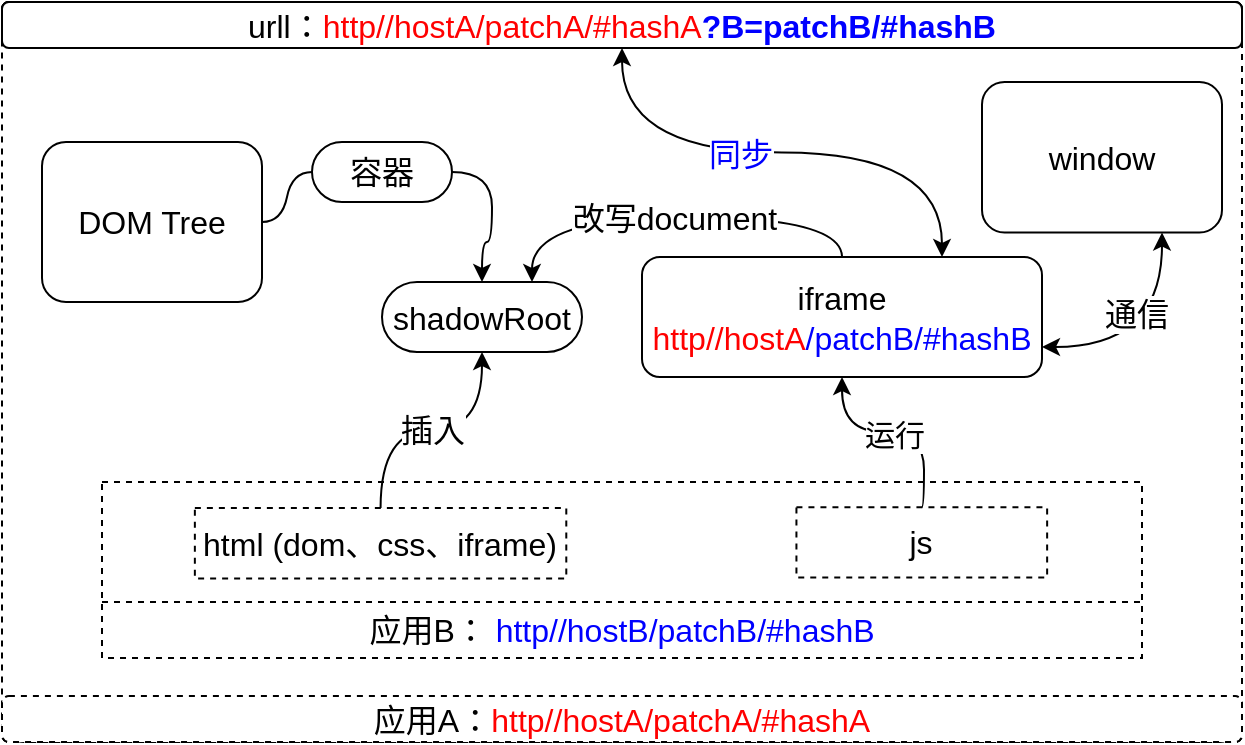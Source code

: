 <mxfile>
    <diagram id="Ax0mkSbOhNJ_BfKVR5W5" name="第 1 页">
        <mxGraphModel dx="1009" dy="640" grid="1" gridSize="10" guides="1" tooltips="1" connect="1" arrows="1" fold="1" page="1" pageScale="1" pageWidth="10000" pageHeight="10000" math="0" shadow="0">
            <root>
                <mxCell id="0"/>
                <mxCell id="1" parent="0"/>
                <mxCell id="45" value="" style="rounded=1;whiteSpace=wrap;html=1;fontColor=#00FF00;arcSize=3;fontSize=16;strokeColor=#FFFFFF;labelBorderColor=none;" parent="1" vertex="1">
                    <mxGeometry x="80" y="70" width="620" height="370" as="geometry"/>
                </mxCell>
                <mxCell id="46" value="应用A：&lt;font color=&quot;#ff0000&quot; style=&quot;font-size: 16px;&quot;&gt;http//hostA/patchA/#hashA&lt;/font&gt;" style="rounded=1;whiteSpace=wrap;html=1;shadow=0;glass=0;dashed=1;sketch=0;gradientColor=none;fontSize=16;labelBorderColor=none;" parent="1" vertex="1">
                    <mxGeometry x="80" y="417" width="620" height="23" as="geometry"/>
                </mxCell>
                <mxCell id="47" value="urll：&lt;font color=&quot;#ff0000&quot; style=&quot;font-size: 16px;&quot;&gt;http//hostA/patchA/#hashA&lt;/font&gt;&lt;span style=&quot;font-weight: 700; font-size: 16px;&quot;&gt;&lt;font color=&quot;#0000ff&quot; style=&quot;font-size: 16px;&quot;&gt;?B=patchB/#hashB&lt;/font&gt;&lt;/span&gt;" style="rounded=1;whiteSpace=wrap;html=1;shadow=0;glass=0;sketch=0;gradientColor=none;fontSize=16;labelBorderColor=none;" parent="1" vertex="1">
                    <mxGeometry x="80" y="70" width="620" height="23" as="geometry"/>
                </mxCell>
                <mxCell id="48" value="DOM Tree" style="rounded=1;whiteSpace=wrap;html=1;fontSize=16;labelBorderColor=none;" parent="1" vertex="1">
                    <mxGeometry x="100" y="140" width="110" height="80" as="geometry"/>
                </mxCell>
                <mxCell id="64" style="edgeStyle=orthogonalEdgeStyle;curved=1;rounded=0;orthogonalLoop=1;jettySize=auto;html=1;exitX=1;exitY=0.5;exitDx=0;exitDy=0;entryX=0.5;entryY=0;entryDx=0;entryDy=0;fontColor=#00FF00;fontSize=16;labelBorderColor=none;" parent="1" source="50" target="59" edge="1">
                    <mxGeometry relative="1" as="geometry"/>
                </mxCell>
                <mxCell id="50" value="容器" style="whiteSpace=wrap;html=1;rounded=1;arcSize=50;align=center;verticalAlign=middle;strokeWidth=1;autosize=1;spacing=4;treeFolding=1;treeMoving=1;newEdgeStyle={&quot;edgeStyle&quot;:&quot;entityRelationEdgeStyle&quot;,&quot;startArrow&quot;:&quot;none&quot;,&quot;endArrow&quot;:&quot;none&quot;,&quot;segment&quot;:10,&quot;curved&quot;:1};fontSize=16;labelBorderColor=none;" parent="1" vertex="1">
                    <mxGeometry x="235" y="140" width="70" height="30" as="geometry"/>
                </mxCell>
                <mxCell id="51" value="" style="edgeStyle=entityRelationEdgeStyle;startArrow=none;endArrow=none;segment=10;curved=1;exitX=1;exitY=0.5;exitDx=0;exitDy=0;fontSize=16;labelBorderColor=none;" parent="1" source="48" target="50" edge="1">
                    <mxGeometry relative="1" as="geometry">
                        <mxPoint x="185" y="140" as="sourcePoint"/>
                    </mxGeometry>
                </mxCell>
                <mxCell id="52" value="" style="group;fontSize=16;labelBorderColor=none;" parent="1" vertex="1" connectable="0">
                    <mxGeometry x="130" y="310" width="520" height="88" as="geometry"/>
                </mxCell>
                <mxCell id="53" value="" style="rounded=0;whiteSpace=wrap;html=1;shadow=0;glass=0;dashed=1;sketch=0;gradientColor=none;fontSize=16;labelBorderColor=none;" parent="52" vertex="1">
                    <mxGeometry width="520" height="88" as="geometry"/>
                </mxCell>
                <mxCell id="54" value="应用B： &lt;font color=&quot;#0000ff&quot; style=&quot;font-size: 16px;&quot;&gt;http//hostB/patchB/#hashB&lt;/font&gt;" style="rounded=0;whiteSpace=wrap;html=1;shadow=0;glass=0;dashed=1;sketch=0;gradientColor=none;fontSize=16;labelBorderColor=none;" parent="52" vertex="1">
                    <mxGeometry y="60" width="520" height="28" as="geometry"/>
                </mxCell>
                <mxCell id="55" value="html (dom、css、iframe)" style="rounded=0;whiteSpace=wrap;html=1;shadow=0;glass=0;dashed=1;sketch=0;gradientColor=none;fontSize=16;labelBorderColor=none;" parent="52" vertex="1">
                    <mxGeometry x="46.429" y="13.0" width="185.714" height="35.2" as="geometry"/>
                </mxCell>
                <mxCell id="56" value="js" style="rounded=0;whiteSpace=wrap;html=1;shadow=0;glass=0;dashed=1;sketch=0;gradientColor=none;fontSize=16;labelBorderColor=none;" parent="52" vertex="1">
                    <mxGeometry x="347.214" y="12.6" width="125.357" height="35.2" as="geometry"/>
                </mxCell>
                <mxCell id="57" value="改写document" style="edgeStyle=orthogonalEdgeStyle;curved=1;rounded=0;orthogonalLoop=1;jettySize=auto;html=1;exitX=0.5;exitY=0;exitDx=0;exitDy=0;entryX=0.75;entryY=0;entryDx=0;entryDy=0;fontSize=16;labelBorderColor=none;" parent="1" source="58" target="59" edge="1">
                    <mxGeometry relative="1" as="geometry"/>
                </mxCell>
                <mxCell id="83" style="edgeStyle=orthogonalEdgeStyle;curved=1;rounded=0;orthogonalLoop=1;jettySize=auto;html=1;exitX=0.75;exitY=0;exitDx=0;exitDy=0;entryX=0.5;entryY=1;entryDx=0;entryDy=0;fontSize=16;startArrow=classic;startFill=1;" parent="1" source="58" target="47" edge="1">
                    <mxGeometry relative="1" as="geometry"/>
                </mxCell>
                <mxCell id="84" value="&lt;font color=&quot;#0000ff&quot;&gt;同步&lt;/font&gt;" style="edgeLabel;html=1;align=center;verticalAlign=middle;resizable=0;points=[];fontSize=16;fontColor=#FFFFFF;" parent="83" vertex="1" connectable="0">
                    <mxGeometry x="0.152" relative="1" as="geometry">
                        <mxPoint x="-1" as="offset"/>
                    </mxGeometry>
                </mxCell>
                <mxCell id="86" style="edgeStyle=orthogonalEdgeStyle;curved=1;rounded=0;orthogonalLoop=1;jettySize=auto;html=1;exitX=1;exitY=0.75;exitDx=0;exitDy=0;entryX=0.75;entryY=1;entryDx=0;entryDy=0;fontSize=16;startArrow=classic;startFill=1;" parent="1" source="58" target="65" edge="1">
                    <mxGeometry relative="1" as="geometry"/>
                </mxCell>
                <mxCell id="87" value="同步" style="edgeLabel;html=1;align=center;verticalAlign=middle;resizable=0;points=[];fontSize=16;fontColor=#FFFFFF;" parent="86" vertex="1" connectable="0">
                    <mxGeometry x="-0.28" y="16" relative="1" as="geometry">
                        <mxPoint as="offset"/>
                    </mxGeometry>
                </mxCell>
                <mxCell id="58" value="iframe&lt;br style=&quot;font-size: 16px;&quot;&gt;&lt;span style=&quot;color: rgb(255, 0, 0); font-size: 16px;&quot;&gt;http//hostA&lt;/span&gt;&lt;font color=&quot;#0000ff&quot; style=&quot;font-size: 16px;&quot;&gt;/patchB/#hashB&lt;/font&gt;" style="rounded=1;whiteSpace=wrap;html=1;shadow=0;glass=0;sketch=0;gradientColor=none;fontSize=16;labelBorderColor=none;" parent="1" vertex="1">
                    <mxGeometry x="400" y="197.5" width="200" height="60" as="geometry"/>
                </mxCell>
                <mxCell id="59" value="shadowRoot" style="whiteSpace=wrap;html=1;rounded=1;strokeWidth=1;spacing=4;arcSize=50;fontSize=16;labelBorderColor=none;" parent="1" vertex="1">
                    <mxGeometry x="270" y="210" width="100" height="35" as="geometry"/>
                </mxCell>
                <mxCell id="60" value="插入" style="edgeStyle=orthogonalEdgeStyle;curved=1;rounded=0;orthogonalLoop=1;jettySize=auto;html=1;exitX=0.5;exitY=0;exitDx=0;exitDy=0;entryX=0.5;entryY=1;entryDx=0;entryDy=0;fontSize=16;labelBorderColor=none;" parent="1" source="55" target="59" edge="1">
                    <mxGeometry relative="1" as="geometry"/>
                </mxCell>
                <mxCell id="61" style="edgeStyle=orthogonalEdgeStyle;curved=1;rounded=0;orthogonalLoop=1;jettySize=auto;html=1;exitX=0.5;exitY=0;exitDx=0;exitDy=0;entryX=0.5;entryY=1;entryDx=0;entryDy=0;fontSize=16;labelBorderColor=none;" parent="1" source="56" target="58" edge="1">
                    <mxGeometry relative="1" as="geometry">
                        <Array as="points">
                            <mxPoint x="541" y="285"/>
                            <mxPoint x="500" y="285"/>
                        </Array>
                    </mxGeometry>
                </mxCell>
                <mxCell id="62" value="运行" style="edgeLabel;html=1;align=center;verticalAlign=middle;resizable=0;points=[];fontSize=15;labelBorderColor=none;" parent="61" vertex="1" connectable="0">
                    <mxGeometry x="0.012" y="1" relative="1" as="geometry">
                        <mxPoint as="offset"/>
                    </mxGeometry>
                </mxCell>
                <mxCell id="65" value="window" style="rounded=1;whiteSpace=wrap;html=1;fontSize=16;labelBorderColor=none;" parent="1" vertex="1">
                    <mxGeometry x="570" y="110" width="120" height="75.25" as="geometry"/>
                </mxCell>
                <mxCell id="88" value="未命名图层" parent="0"/>
                <mxCell id="89" value="" style="rounded=1;whiteSpace=wrap;html=1;fontColor=#00FF00;arcSize=3;fontSize=16;strokeColor=#FFFFFF;labelBorderColor=none;" parent="88" vertex="1">
                    <mxGeometry x="80" y="70" width="620" height="370" as="geometry"/>
                </mxCell>
                <mxCell id="90" value="应用A：&lt;font color=&quot;#ff0000&quot; style=&quot;font-size: 16px;&quot;&gt;http//hostA/patchA/#hashA&lt;/font&gt;" style="rounded=1;whiteSpace=wrap;html=1;shadow=0;glass=0;dashed=1;sketch=0;gradientColor=none;fontSize=16;labelBorderColor=none;" parent="88" vertex="1">
                    <mxGeometry x="80" y="417" width="620" height="23" as="geometry"/>
                </mxCell>
                <mxCell id="91" value="urll：&lt;font color=&quot;#ff0000&quot; style=&quot;font-size: 16px;&quot;&gt;http//hostA/patchA/#hashA&lt;/font&gt;&lt;span style=&quot;font-weight: 700; font-size: 16px;&quot;&gt;&lt;font color=&quot;#0000ff&quot; style=&quot;font-size: 16px;&quot;&gt;?B=patchB/#hashB&lt;/font&gt;&lt;/span&gt;" style="rounded=1;whiteSpace=wrap;html=1;shadow=0;glass=0;sketch=0;gradientColor=none;fontSize=16;labelBorderColor=none;" parent="88" vertex="1">
                    <mxGeometry x="80" y="70" width="620" height="23" as="geometry"/>
                </mxCell>
                <mxCell id="92" value="DOM Tree" style="rounded=1;whiteSpace=wrap;html=1;fontSize=16;labelBorderColor=none;" parent="88" vertex="1">
                    <mxGeometry x="100" y="140" width="110" height="80" as="geometry"/>
                </mxCell>
                <mxCell id="93" style="edgeStyle=orthogonalEdgeStyle;curved=1;rounded=0;orthogonalLoop=1;jettySize=auto;html=1;exitX=1;exitY=0.5;exitDx=0;exitDy=0;entryX=0.5;entryY=0;entryDx=0;entryDy=0;fontColor=#00FF00;fontSize=16;labelBorderColor=none;" parent="88" source="94" target="107" edge="1">
                    <mxGeometry relative="1" as="geometry"/>
                </mxCell>
                <mxCell id="94" value="容器" style="whiteSpace=wrap;html=1;rounded=1;arcSize=50;align=center;verticalAlign=middle;strokeWidth=1;autosize=1;spacing=4;treeFolding=1;treeMoving=1;newEdgeStyle={&quot;edgeStyle&quot;:&quot;entityRelationEdgeStyle&quot;,&quot;startArrow&quot;:&quot;none&quot;,&quot;endArrow&quot;:&quot;none&quot;,&quot;segment&quot;:10,&quot;curved&quot;:1};fontSize=16;labelBorderColor=none;" parent="88" vertex="1">
                    <mxGeometry x="235" y="140" width="70" height="30" as="geometry"/>
                </mxCell>
                <mxCell id="95" value="" style="edgeStyle=entityRelationEdgeStyle;startArrow=none;endArrow=none;segment=10;curved=1;exitX=1;exitY=0.5;exitDx=0;exitDy=0;fontSize=16;labelBorderColor=none;" parent="88" source="92" target="94" edge="1">
                    <mxGeometry relative="1" as="geometry">
                        <mxPoint x="185" y="140" as="sourcePoint"/>
                    </mxGeometry>
                </mxCell>
                <mxCell id="96" value="" style="group;fontSize=16;labelBorderColor=none;" parent="88" vertex="1" connectable="0">
                    <mxGeometry x="130" y="310" width="520" height="88" as="geometry"/>
                </mxCell>
                <mxCell id="97" value="" style="rounded=0;whiteSpace=wrap;html=1;shadow=0;glass=0;dashed=1;sketch=0;gradientColor=none;fontSize=16;labelBorderColor=none;" parent="96" vertex="1">
                    <mxGeometry width="520" height="88" as="geometry"/>
                </mxCell>
                <mxCell id="98" value="应用B： &lt;font color=&quot;#0000ff&quot; style=&quot;font-size: 16px;&quot;&gt;http//hostB/patchB/#hashB&lt;/font&gt;" style="rounded=0;whiteSpace=wrap;html=1;shadow=0;glass=0;dashed=1;sketch=0;gradientColor=none;fontSize=16;labelBorderColor=none;" parent="96" vertex="1">
                    <mxGeometry y="60" width="520" height="28" as="geometry"/>
                </mxCell>
                <mxCell id="99" value="html (dom、css、iframe)" style="rounded=0;whiteSpace=wrap;html=1;shadow=0;glass=0;dashed=1;sketch=0;gradientColor=none;fontSize=16;labelBorderColor=none;" parent="96" vertex="1">
                    <mxGeometry x="46.429" y="13.0" width="185.714" height="35.2" as="geometry"/>
                </mxCell>
                <mxCell id="100" value="js" style="rounded=0;whiteSpace=wrap;html=1;shadow=0;glass=0;dashed=1;sketch=0;gradientColor=none;fontSize=16;labelBorderColor=none;" parent="96" vertex="1">
                    <mxGeometry x="347.214" y="12.6" width="125.357" height="35.2" as="geometry"/>
                </mxCell>
                <mxCell id="101" value="改写document" style="edgeStyle=orthogonalEdgeStyle;curved=1;rounded=0;orthogonalLoop=1;jettySize=auto;html=1;exitX=0.5;exitY=0;exitDx=0;exitDy=0;entryX=0.75;entryY=0;entryDx=0;entryDy=0;fontSize=16;labelBorderColor=none;" parent="88" source="106" target="107" edge="1">
                    <mxGeometry relative="1" as="geometry"/>
                </mxCell>
                <mxCell id="102" style="edgeStyle=orthogonalEdgeStyle;curved=1;rounded=0;orthogonalLoop=1;jettySize=auto;html=1;exitX=0.75;exitY=0;exitDx=0;exitDy=0;entryX=0.5;entryY=1;entryDx=0;entryDy=0;fontSize=16;startArrow=classic;startFill=1;" parent="88" source="106" target="91" edge="1">
                    <mxGeometry relative="1" as="geometry"/>
                </mxCell>
                <mxCell id="103" value="&lt;font color=&quot;#0000ff&quot;&gt;同步&lt;/font&gt;" style="edgeLabel;html=1;align=center;verticalAlign=middle;resizable=0;points=[];fontSize=16;fontColor=#FFFFFF;" parent="102" vertex="1" connectable="0">
                    <mxGeometry x="0.152" relative="1" as="geometry">
                        <mxPoint x="-1" as="offset"/>
                    </mxGeometry>
                </mxCell>
                <mxCell id="104" style="edgeStyle=orthogonalEdgeStyle;curved=1;rounded=0;orthogonalLoop=1;jettySize=auto;html=1;exitX=1;exitY=0.75;exitDx=0;exitDy=0;entryX=0.75;entryY=1;entryDx=0;entryDy=0;fontSize=16;startArrow=classic;startFill=1;" parent="88" source="106" target="111" edge="1">
                    <mxGeometry relative="1" as="geometry"/>
                </mxCell>
                <mxCell id="105" value="同步" style="edgeLabel;html=1;align=center;verticalAlign=middle;resizable=0;points=[];fontSize=16;fontColor=#FFFFFF;" parent="104" vertex="1" connectable="0">
                    <mxGeometry x="-0.28" y="16" relative="1" as="geometry">
                        <mxPoint as="offset"/>
                    </mxGeometry>
                </mxCell>
                <mxCell id="106" value="iframe&lt;br style=&quot;font-size: 16px;&quot;&gt;&lt;span style=&quot;color: rgb(255, 0, 0); font-size: 16px;&quot;&gt;http//hostA&lt;/span&gt;&lt;font color=&quot;#0000ff&quot; style=&quot;font-size: 16px;&quot;&gt;/patchB/#hashB&lt;/font&gt;" style="rounded=1;whiteSpace=wrap;html=1;shadow=0;glass=0;sketch=0;gradientColor=none;fontSize=16;labelBorderColor=none;" parent="88" vertex="1">
                    <mxGeometry x="400" y="197.5" width="200" height="60" as="geometry"/>
                </mxCell>
                <mxCell id="107" value="shadowRoot" style="whiteSpace=wrap;html=1;rounded=1;strokeWidth=1;spacing=4;arcSize=50;fontSize=16;labelBorderColor=none;" parent="88" vertex="1">
                    <mxGeometry x="270" y="210" width="100" height="35" as="geometry"/>
                </mxCell>
                <mxCell id="108" value="插入" style="edgeStyle=orthogonalEdgeStyle;curved=1;rounded=0;orthogonalLoop=1;jettySize=auto;html=1;exitX=0.5;exitY=0;exitDx=0;exitDy=0;entryX=0.5;entryY=1;entryDx=0;entryDy=0;fontSize=16;labelBorderColor=none;" parent="88" source="99" target="107" edge="1">
                    <mxGeometry relative="1" as="geometry"/>
                </mxCell>
                <mxCell id="109" style="edgeStyle=orthogonalEdgeStyle;curved=1;rounded=0;orthogonalLoop=1;jettySize=auto;html=1;exitX=0.5;exitY=0;exitDx=0;exitDy=0;entryX=0.5;entryY=1;entryDx=0;entryDy=0;fontSize=16;labelBorderColor=none;" parent="88" source="100" target="106" edge="1">
                    <mxGeometry relative="1" as="geometry">
                        <Array as="points">
                            <mxPoint x="541" y="285"/>
                            <mxPoint x="500" y="285"/>
                        </Array>
                    </mxGeometry>
                </mxCell>
                <mxCell id="110" value="运行" style="edgeLabel;html=1;align=center;verticalAlign=middle;resizable=0;points=[];fontSize=15;labelBorderColor=none;" parent="109" vertex="1" connectable="0">
                    <mxGeometry x="0.012" y="1" relative="1" as="geometry">
                        <mxPoint as="offset"/>
                    </mxGeometry>
                </mxCell>
                <mxCell id="111" value="window" style="rounded=1;whiteSpace=wrap;html=1;fontSize=16;labelBorderColor=none;" parent="88" vertex="1">
                    <mxGeometry x="570" y="110" width="120" height="75.25" as="geometry"/>
                </mxCell>
                <mxCell id="112" value="未命名图层" parent="0"/>
                <mxCell id="113" value="" style="rounded=1;whiteSpace=wrap;html=1;fontColor=#00FF00;arcSize=3;fontSize=16;strokeColor=#000000;labelBorderColor=none;dashed=1;" parent="112" vertex="1">
                    <mxGeometry x="80" y="70" width="620" height="370" as="geometry"/>
                </mxCell>
                <mxCell id="114" value="应用A：&lt;font color=&quot;#ff0000&quot; style=&quot;font-size: 16px;&quot;&gt;http//hostA/patchA/#hashA&lt;/font&gt;" style="rounded=1;whiteSpace=wrap;html=1;shadow=0;glass=0;dashed=1;sketch=0;gradientColor=none;fontSize=16;labelBorderColor=none;" parent="112" vertex="1">
                    <mxGeometry x="80" y="417" width="620" height="23" as="geometry"/>
                </mxCell>
                <mxCell id="115" value="urll：&lt;font color=&quot;#ff0000&quot; style=&quot;font-size: 16px;&quot;&gt;http//hostA/patchA/#hashA&lt;/font&gt;&lt;span style=&quot;font-weight: 700; font-size: 16px;&quot;&gt;&lt;font color=&quot;#0000ff&quot; style=&quot;font-size: 16px;&quot;&gt;?B=patchB/#hashB&lt;/font&gt;&lt;/span&gt;" style="rounded=1;whiteSpace=wrap;html=1;shadow=0;glass=0;sketch=0;gradientColor=none;fontSize=16;labelBorderColor=none;" parent="112" vertex="1">
                    <mxGeometry x="80" y="70" width="620" height="23" as="geometry"/>
                </mxCell>
                <mxCell id="116" value="DOM Tree" style="rounded=1;whiteSpace=wrap;html=1;fontSize=16;labelBorderColor=none;" parent="112" vertex="1">
                    <mxGeometry x="100" y="140" width="110" height="80" as="geometry"/>
                </mxCell>
                <mxCell id="117" style="edgeStyle=orthogonalEdgeStyle;curved=1;rounded=0;orthogonalLoop=1;jettySize=auto;html=1;exitX=1;exitY=0.5;exitDx=0;exitDy=0;entryX=0.5;entryY=0;entryDx=0;entryDy=0;fontColor=#00FF00;fontSize=16;labelBorderColor=none;" parent="112" source="118" target="131" edge="1">
                    <mxGeometry relative="1" as="geometry"/>
                </mxCell>
                <mxCell id="118" value="容器" style="whiteSpace=wrap;html=1;rounded=1;arcSize=50;align=center;verticalAlign=middle;strokeWidth=1;autosize=1;spacing=4;treeFolding=1;treeMoving=1;newEdgeStyle={&quot;edgeStyle&quot;:&quot;entityRelationEdgeStyle&quot;,&quot;startArrow&quot;:&quot;none&quot;,&quot;endArrow&quot;:&quot;none&quot;,&quot;segment&quot;:10,&quot;curved&quot;:1};fontSize=16;labelBorderColor=none;" parent="112" vertex="1">
                    <mxGeometry x="235" y="140" width="70" height="30" as="geometry"/>
                </mxCell>
                <mxCell id="119" value="" style="edgeStyle=entityRelationEdgeStyle;startArrow=none;endArrow=none;segment=10;curved=1;exitX=1;exitY=0.5;exitDx=0;exitDy=0;fontSize=16;labelBorderColor=none;" parent="112" source="116" target="118" edge="1">
                    <mxGeometry relative="1" as="geometry">
                        <mxPoint x="185" y="140" as="sourcePoint"/>
                    </mxGeometry>
                </mxCell>
                <mxCell id="120" value="" style="group;fontSize=16;labelBorderColor=none;" parent="112" vertex="1" connectable="0">
                    <mxGeometry x="130" y="310" width="520" height="88" as="geometry"/>
                </mxCell>
                <mxCell id="121" value="" style="rounded=0;whiteSpace=wrap;html=1;shadow=0;glass=0;dashed=1;sketch=0;gradientColor=none;fontSize=16;labelBorderColor=none;" parent="120" vertex="1">
                    <mxGeometry width="520" height="88" as="geometry"/>
                </mxCell>
                <mxCell id="122" value="应用B： &lt;font color=&quot;#0000ff&quot; style=&quot;font-size: 16px;&quot;&gt;http//hostB/patchB/#hashB&lt;/font&gt;" style="rounded=0;whiteSpace=wrap;html=1;shadow=0;glass=0;dashed=1;sketch=0;gradientColor=none;fontSize=16;labelBorderColor=none;" parent="120" vertex="1">
                    <mxGeometry y="60" width="520" height="28" as="geometry"/>
                </mxCell>
                <mxCell id="123" value="html (dom、css、iframe)" style="rounded=0;whiteSpace=wrap;html=1;shadow=0;glass=0;dashed=1;sketch=0;gradientColor=none;fontSize=16;labelBorderColor=none;" parent="120" vertex="1">
                    <mxGeometry x="46.429" y="13.0" width="185.714" height="35.2" as="geometry"/>
                </mxCell>
                <mxCell id="124" value="js" style="rounded=0;whiteSpace=wrap;html=1;shadow=0;glass=0;dashed=1;sketch=0;gradientColor=none;fontSize=16;labelBorderColor=none;" parent="120" vertex="1">
                    <mxGeometry x="347.214" y="12.6" width="125.357" height="35.2" as="geometry"/>
                </mxCell>
                <mxCell id="125" value="改写document" style="edgeStyle=orthogonalEdgeStyle;curved=1;rounded=0;orthogonalLoop=1;jettySize=auto;html=1;exitX=0.5;exitY=0;exitDx=0;exitDy=0;entryX=0.75;entryY=0;entryDx=0;entryDy=0;fontSize=16;labelBorderColor=none;" parent="112" source="130" target="131" edge="1">
                    <mxGeometry relative="1" as="geometry"/>
                </mxCell>
                <mxCell id="126" style="edgeStyle=orthogonalEdgeStyle;curved=1;rounded=0;orthogonalLoop=1;jettySize=auto;html=1;exitX=0.75;exitY=0;exitDx=0;exitDy=0;entryX=0.5;entryY=1;entryDx=0;entryDy=0;fontSize=16;startArrow=classic;startFill=1;" parent="112" source="130" target="115" edge="1">
                    <mxGeometry relative="1" as="geometry"/>
                </mxCell>
                <mxCell id="127" value="&lt;font color=&quot;#0000ff&quot;&gt;同步&lt;/font&gt;" style="edgeLabel;html=1;align=center;verticalAlign=middle;resizable=0;points=[];fontSize=16;fontColor=#FFFFFF;" parent="126" vertex="1" connectable="0">
                    <mxGeometry x="0.152" relative="1" as="geometry">
                        <mxPoint x="-1" as="offset"/>
                    </mxGeometry>
                </mxCell>
                <mxCell id="128" style="edgeStyle=orthogonalEdgeStyle;curved=1;rounded=0;orthogonalLoop=1;jettySize=auto;html=1;exitX=1;exitY=0.75;exitDx=0;exitDy=0;entryX=0.75;entryY=1;entryDx=0;entryDy=0;fontSize=16;startArrow=classic;startFill=1;" parent="112" source="130" target="135" edge="1">
                    <mxGeometry relative="1" as="geometry"/>
                </mxCell>
                <mxCell id="gxh63pNmdURrU8utKVV7-135" value="通信" style="edgeLabel;html=1;align=center;verticalAlign=middle;resizable=0;points=[];fontSize=16;" connectable="0" vertex="1" parent="128">
                    <mxGeometry x="0.305" y="13" relative="1" as="geometry">
                        <mxPoint as="offset"/>
                    </mxGeometry>
                </mxCell>
                <mxCell id="130" value="iframe&lt;br style=&quot;font-size: 16px;&quot;&gt;&lt;span style=&quot;color: rgb(255, 0, 0); font-size: 16px;&quot;&gt;http//hostA&lt;/span&gt;&lt;font color=&quot;#0000ff&quot; style=&quot;font-size: 16px;&quot;&gt;/patchB/#hashB&lt;/font&gt;" style="rounded=1;whiteSpace=wrap;html=1;shadow=0;glass=0;sketch=0;gradientColor=none;fontSize=16;labelBorderColor=none;" parent="112" vertex="1">
                    <mxGeometry x="400" y="197.5" width="200" height="60" as="geometry"/>
                </mxCell>
                <mxCell id="131" value="shadowRoot" style="whiteSpace=wrap;html=1;rounded=1;strokeWidth=1;spacing=4;arcSize=50;fontSize=16;labelBorderColor=none;" parent="112" vertex="1">
                    <mxGeometry x="270" y="210" width="100" height="35" as="geometry"/>
                </mxCell>
                <mxCell id="132" value="插入" style="edgeStyle=orthogonalEdgeStyle;curved=1;rounded=0;orthogonalLoop=1;jettySize=auto;html=1;exitX=0.5;exitY=0;exitDx=0;exitDy=0;entryX=0.5;entryY=1;entryDx=0;entryDy=0;fontSize=16;labelBorderColor=none;" parent="112" source="123" target="131" edge="1">
                    <mxGeometry relative="1" as="geometry"/>
                </mxCell>
                <mxCell id="133" style="edgeStyle=orthogonalEdgeStyle;curved=1;rounded=0;orthogonalLoop=1;jettySize=auto;html=1;exitX=0.5;exitY=0;exitDx=0;exitDy=0;entryX=0.5;entryY=1;entryDx=0;entryDy=0;fontSize=16;labelBorderColor=none;" parent="112" source="124" target="130" edge="1">
                    <mxGeometry relative="1" as="geometry">
                        <Array as="points">
                            <mxPoint x="541" y="285"/>
                            <mxPoint x="500" y="285"/>
                        </Array>
                    </mxGeometry>
                </mxCell>
                <mxCell id="134" value="运行" style="edgeLabel;html=1;align=center;verticalAlign=middle;resizable=0;points=[];fontSize=15;labelBorderColor=none;" parent="133" vertex="1" connectable="0">
                    <mxGeometry x="0.012" y="1" relative="1" as="geometry">
                        <mxPoint as="offset"/>
                    </mxGeometry>
                </mxCell>
                <mxCell id="135" value="window" style="rounded=1;whiteSpace=wrap;html=1;fontSize=16;labelBorderColor=none;" parent="112" vertex="1">
                    <mxGeometry x="570" y="110" width="120" height="75.25" as="geometry"/>
                </mxCell>
            </root>
        </mxGraphModel>
    </diagram>
</mxfile>